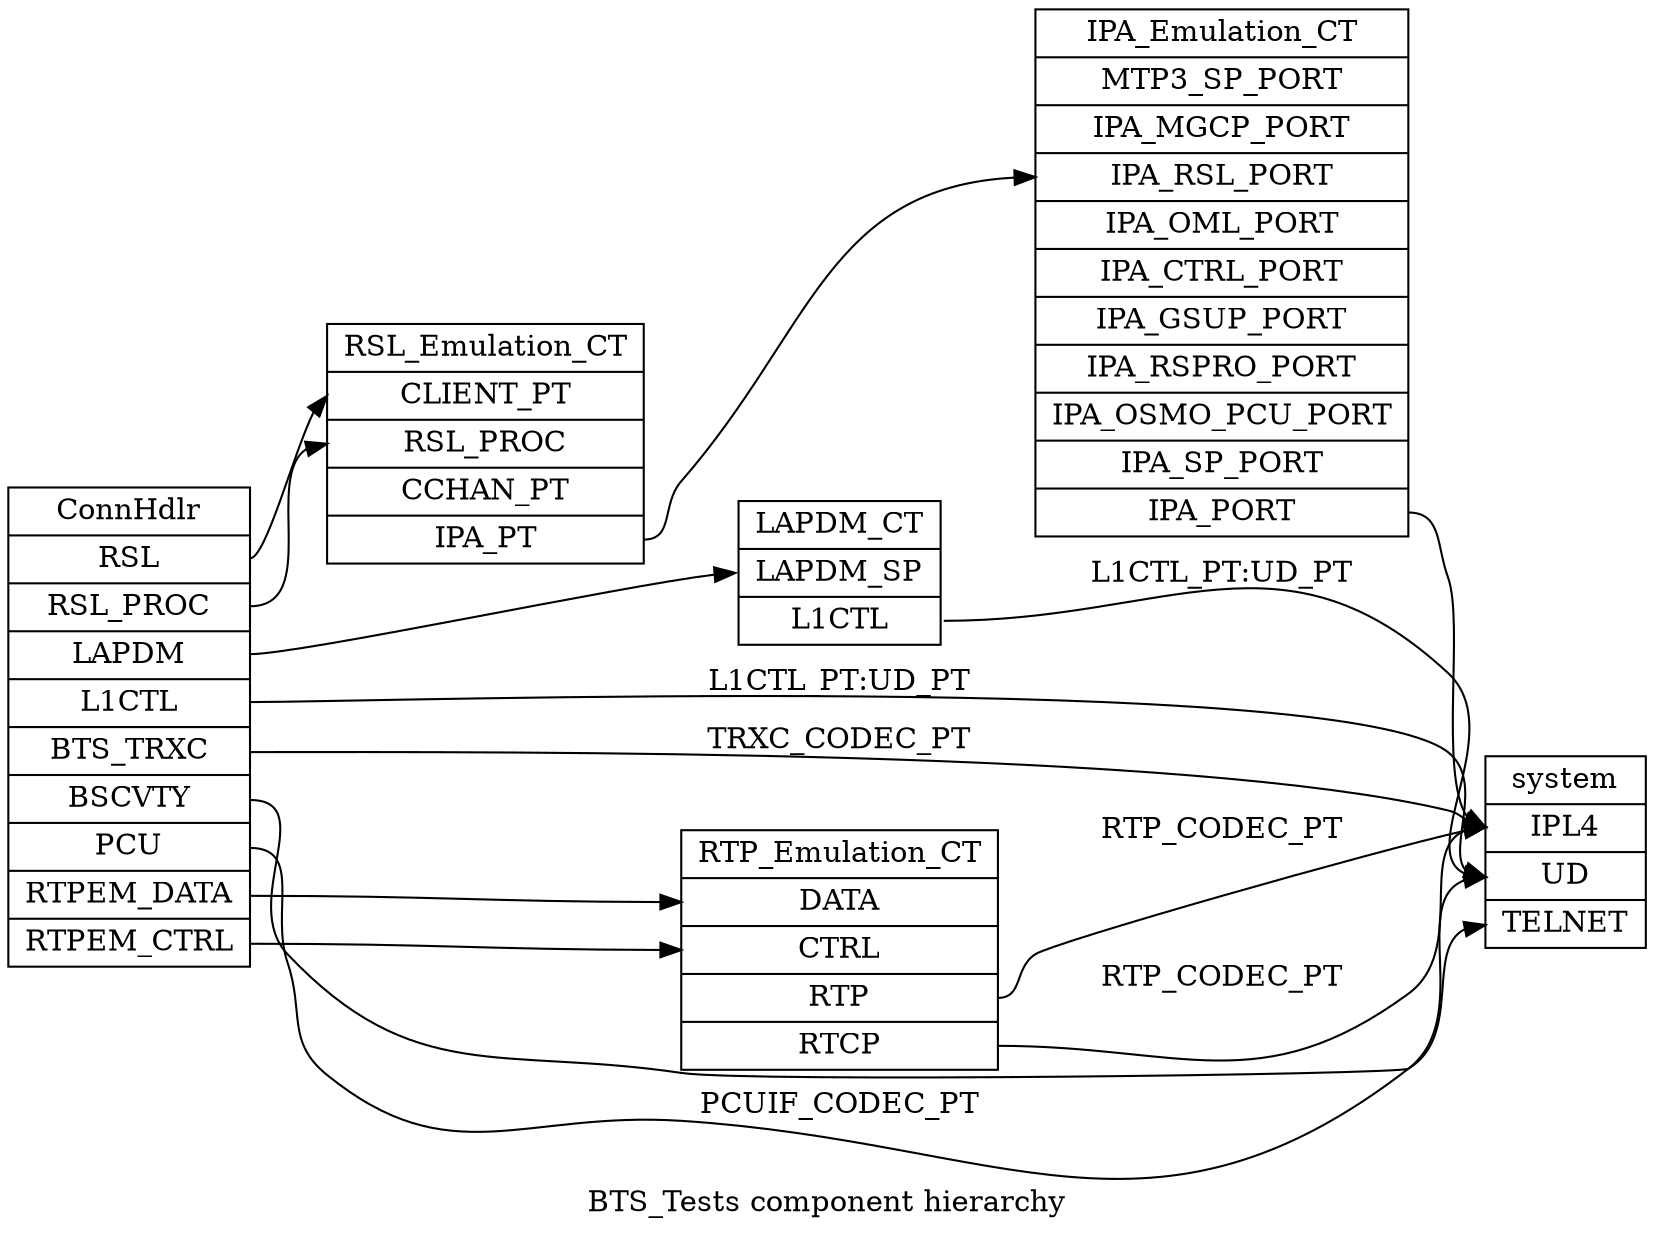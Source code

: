 digraph G {
	rankdir = LR;
	label = "BTS_Tests component hierarchy";

	"ConnHdlr" [
		shape = "record"
		label = "<f0> ConnHdlr | <RSL> RSL | <RSL_PROC> RSL_PROC | <LAPDM> LAPDM | <L1CTL> L1CTL | <BTS_TRXC> BTS_TRXC | <BSCVTY> BSCVTY | <PCU> PCU | <RTPEM_DATA> RTPEM_DATA | <RTPEM_CTRL> RTPEM_CTRL"
	];
	"ConnHdlr":L1CTL -> "system":UD [label="L1CTL_PT:UD_PT"]
	"ConnHdlr":BTS_TRXC -> "system":IPL4 [label="TRXC_CODEC_PT"]
	"ConnHdlr":BSCVTY -> "system":TELNET
	"ConnHdlr":PCU -> "system":UD [label="PCUIF_CODEC_PT"]

	"RSL_Emulation_CT" [
		shape = "record"
		label = "<f0> RSL_Emulation_CT | <CLIENT_PT> CLIENT_PT | <RSL_PROC> RSL_PROC | <CCHAN_PT> CCHAN_PT | <IPA_PT> IPA_PT"
	]
	"RSL_Emulation_CT":IPA_PT -> "IPA_Emulation_CT":IPA_RSL_PORT
	"ConnHdlr":RSL -> "RSL_Emulation_CT":CLIENT_PT
	"ConnHdlr":RSL_PROC -> "RSL_Emulation_CT":RSL_PROC

	"LAPDm_CT" [
		shape = "record"
		label = "<f0> LAPDM_CT | <LAPDM_SP> LAPDM_SP | <L1CTL> L1CTL"
	]
	"LAPDm_CT":L1CTL -> "system":UD [label="L1CTL_PT:UD_PT"]
	"ConnHdlr":LAPDM -> "LAPDm_CT":LAPDM_SP

	"RTP_Emulation_CT" [
		shape = "record"
		label = "<f0> RTP_Emulation_CT | <DATA> DATA | <CTRL> CTRL | <RTP> RTP | <RTCP> RTCP"
	]
	"RTP_Emulation_CT":RTP -> "system":IPL4 [label="RTP_CODEC_PT"]
	"RTP_Emulation_CT":RTCP -> "system":IPL4 [label="RTP_CODEC_PT"]
	"ConnHdlr":RTPEM_DATA -> "RTP_Emulation_CT":DATA
	"ConnHdlr":RTPEM_CTRL -> "RTP_Emulation_CT":CTRL

	"IPA_Emulation_CT" [
		shape = "record"
		label = "<f0> IPA_Emulation_CT | <MTP3_SP_PORT> MTP3_SP_PORT | <IPA_MGCP_PORT> IPA_MGCP_PORT | <IPA_RSL_PORT> IPA_RSL_PORT | <IPA_OML_PORT> IPA_OML_PORT | <IPA_CTRL_PORT> IPA_CTRL_PORT | <IPA_GSUP_PORT> IPA_GSUP_PORT | <IPA_RSPRO_PORT> IPA_RSPRO_PORT | <IPA_OSMO_PCU_PORT> IPA_OSMO_PCU_PORT | <IPA_SP_PORT> IPA_SP_PORT | <IPA_PORT> IPA_PORT"
	];
	"IPA_Emulation_CT":IPA_PORT -> "system":IPL4


	"system" [
		shape = "record"
		label = "<f0> system | <IPL4> IPL4 | <UD> UD | <TELNET> TELNET"
	];
}
